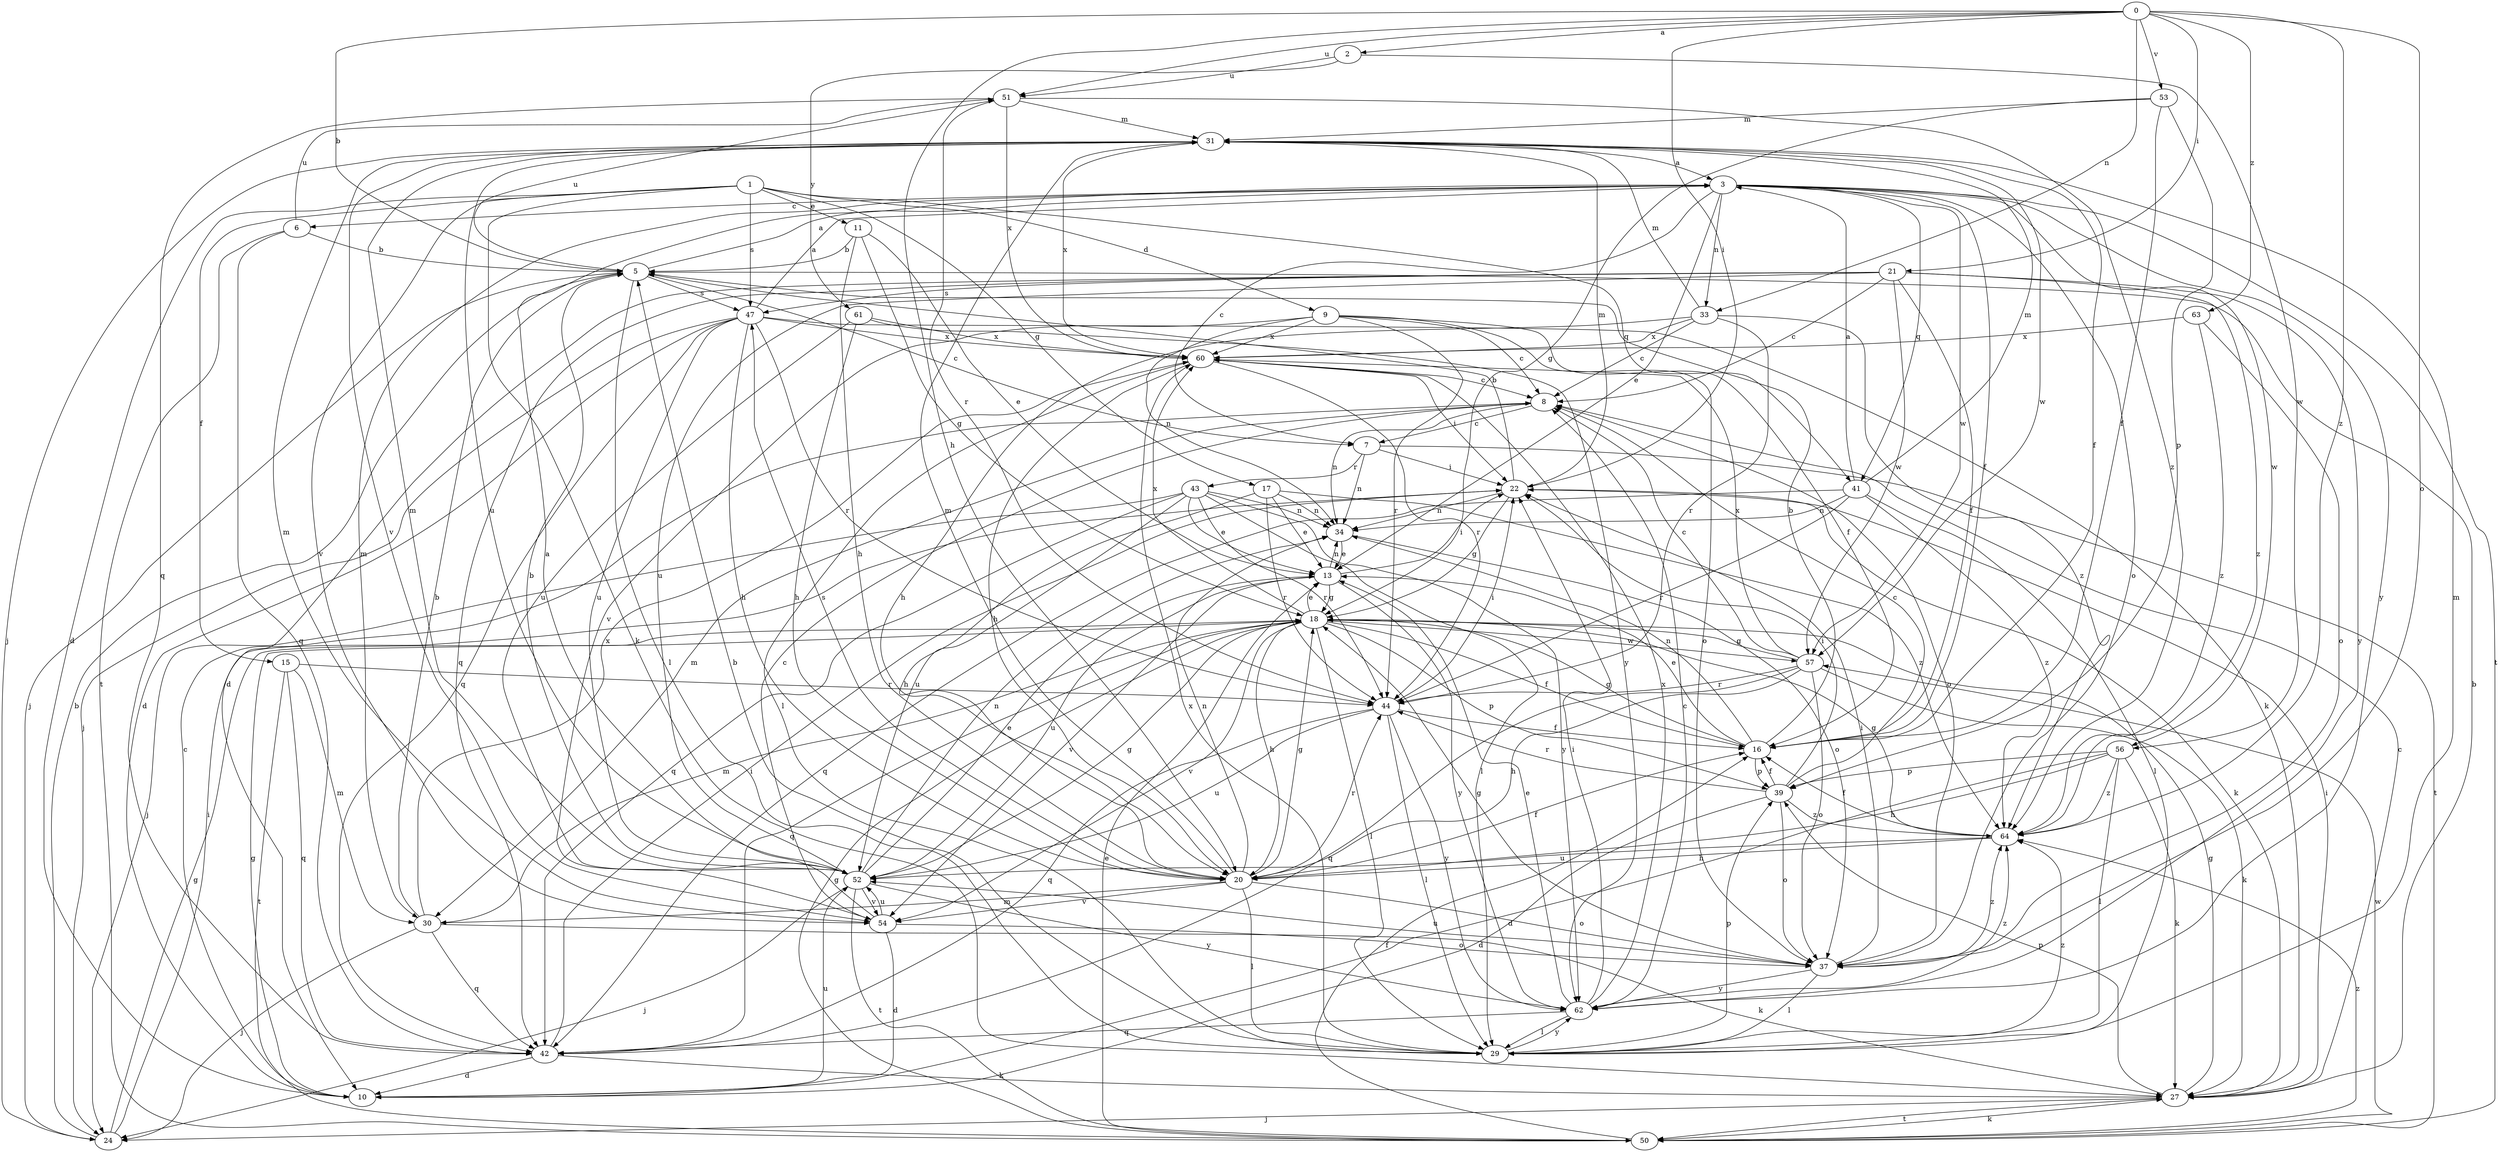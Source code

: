 strict digraph  {
0;
1;
2;
3;
5;
6;
7;
8;
9;
10;
11;
13;
15;
16;
17;
18;
20;
21;
22;
24;
27;
29;
30;
31;
33;
34;
37;
39;
41;
42;
43;
44;
47;
50;
51;
52;
53;
54;
56;
57;
60;
61;
62;
63;
64;
0 -> 2  [label=a];
0 -> 5  [label=b];
0 -> 20  [label=h];
0 -> 21  [label=i];
0 -> 22  [label=i];
0 -> 33  [label=n];
0 -> 37  [label=o];
0 -> 51  [label=u];
0 -> 53  [label=v];
0 -> 63  [label=z];
0 -> 64  [label=z];
1 -> 9  [label=d];
1 -> 10  [label=d];
1 -> 11  [label=e];
1 -> 15  [label=f];
1 -> 17  [label=g];
1 -> 27  [label=k];
1 -> 41  [label=q];
1 -> 47  [label=s];
1 -> 54  [label=v];
2 -> 51  [label=u];
2 -> 56  [label=w];
2 -> 61  [label=y];
3 -> 6  [label=c];
3 -> 7  [label=c];
3 -> 13  [label=e];
3 -> 16  [label=f];
3 -> 30  [label=m];
3 -> 33  [label=n];
3 -> 37  [label=o];
3 -> 41  [label=q];
3 -> 50  [label=t];
3 -> 56  [label=w];
3 -> 57  [label=w];
3 -> 62  [label=y];
5 -> 3  [label=a];
5 -> 7  [label=c];
5 -> 24  [label=j];
5 -> 29  [label=l];
5 -> 47  [label=s];
5 -> 51  [label=u];
6 -> 5  [label=b];
6 -> 42  [label=q];
6 -> 50  [label=t];
6 -> 51  [label=u];
7 -> 22  [label=i];
7 -> 34  [label=n];
7 -> 43  [label=r];
7 -> 50  [label=t];
8 -> 7  [label=c];
8 -> 30  [label=m];
8 -> 34  [label=n];
8 -> 37  [label=o];
9 -> 8  [label=c];
9 -> 16  [label=f];
9 -> 34  [label=n];
9 -> 37  [label=o];
9 -> 44  [label=r];
9 -> 54  [label=v];
9 -> 60  [label=x];
10 -> 8  [label=c];
10 -> 18  [label=g];
10 -> 52  [label=u];
11 -> 5  [label=b];
11 -> 13  [label=e];
11 -> 18  [label=g];
11 -> 20  [label=h];
13 -> 18  [label=g];
13 -> 22  [label=i];
13 -> 34  [label=n];
13 -> 52  [label=u];
13 -> 54  [label=v];
13 -> 62  [label=y];
15 -> 30  [label=m];
15 -> 42  [label=q];
15 -> 44  [label=r];
15 -> 50  [label=t];
16 -> 5  [label=b];
16 -> 13  [label=e];
16 -> 18  [label=g];
16 -> 34  [label=n];
16 -> 39  [label=p];
17 -> 13  [label=e];
17 -> 20  [label=h];
17 -> 34  [label=n];
17 -> 44  [label=r];
17 -> 64  [label=z];
18 -> 13  [label=e];
18 -> 16  [label=f];
18 -> 20  [label=h];
18 -> 29  [label=l];
18 -> 30  [label=m];
18 -> 39  [label=p];
18 -> 42  [label=q];
18 -> 54  [label=v];
18 -> 57  [label=w];
18 -> 60  [label=x];
20 -> 16  [label=f];
20 -> 18  [label=g];
20 -> 29  [label=l];
20 -> 30  [label=m];
20 -> 31  [label=m];
20 -> 34  [label=n];
20 -> 37  [label=o];
20 -> 44  [label=r];
20 -> 47  [label=s];
20 -> 54  [label=v];
21 -> 8  [label=c];
21 -> 10  [label=d];
21 -> 16  [label=f];
21 -> 42  [label=q];
21 -> 47  [label=s];
21 -> 52  [label=u];
21 -> 57  [label=w];
21 -> 62  [label=y];
21 -> 64  [label=z];
22 -> 5  [label=b];
22 -> 18  [label=g];
22 -> 27  [label=k];
22 -> 31  [label=m];
22 -> 34  [label=n];
24 -> 5  [label=b];
24 -> 18  [label=g];
24 -> 22  [label=i];
27 -> 5  [label=b];
27 -> 8  [label=c];
27 -> 18  [label=g];
27 -> 22  [label=i];
27 -> 24  [label=j];
27 -> 39  [label=p];
27 -> 50  [label=t];
29 -> 5  [label=b];
29 -> 31  [label=m];
29 -> 39  [label=p];
29 -> 60  [label=x];
29 -> 62  [label=y];
29 -> 64  [label=z];
30 -> 5  [label=b];
30 -> 24  [label=j];
30 -> 27  [label=k];
30 -> 42  [label=q];
30 -> 60  [label=x];
31 -> 3  [label=a];
31 -> 16  [label=f];
31 -> 24  [label=j];
31 -> 52  [label=u];
31 -> 54  [label=v];
31 -> 57  [label=w];
31 -> 60  [label=x];
33 -> 8  [label=c];
33 -> 20  [label=h];
33 -> 31  [label=m];
33 -> 44  [label=r];
33 -> 60  [label=x];
33 -> 64  [label=z];
34 -> 13  [label=e];
34 -> 37  [label=o];
37 -> 18  [label=g];
37 -> 22  [label=i];
37 -> 29  [label=l];
37 -> 52  [label=u];
37 -> 62  [label=y];
37 -> 64  [label=z];
39 -> 8  [label=c];
39 -> 10  [label=d];
39 -> 16  [label=f];
39 -> 22  [label=i];
39 -> 37  [label=o];
39 -> 44  [label=r];
39 -> 64  [label=z];
41 -> 3  [label=a];
41 -> 29  [label=l];
41 -> 31  [label=m];
41 -> 34  [label=n];
41 -> 42  [label=q];
41 -> 44  [label=r];
41 -> 64  [label=z];
42 -> 10  [label=d];
42 -> 22  [label=i];
42 -> 27  [label=k];
43 -> 13  [label=e];
43 -> 24  [label=j];
43 -> 29  [label=l];
43 -> 34  [label=n];
43 -> 42  [label=q];
43 -> 44  [label=r];
43 -> 52  [label=u];
43 -> 62  [label=y];
44 -> 16  [label=f];
44 -> 22  [label=i];
44 -> 29  [label=l];
44 -> 42  [label=q];
44 -> 52  [label=u];
44 -> 62  [label=y];
47 -> 3  [label=a];
47 -> 10  [label=d];
47 -> 20  [label=h];
47 -> 24  [label=j];
47 -> 27  [label=k];
47 -> 42  [label=q];
47 -> 44  [label=r];
47 -> 52  [label=u];
47 -> 60  [label=x];
50 -> 13  [label=e];
50 -> 16  [label=f];
50 -> 18  [label=g];
50 -> 27  [label=k];
50 -> 57  [label=w];
50 -> 64  [label=z];
51 -> 31  [label=m];
51 -> 42  [label=q];
51 -> 44  [label=r];
51 -> 60  [label=x];
51 -> 64  [label=z];
52 -> 5  [label=b];
52 -> 13  [label=e];
52 -> 18  [label=g];
52 -> 24  [label=j];
52 -> 31  [label=m];
52 -> 34  [label=n];
52 -> 50  [label=t];
52 -> 54  [label=v];
52 -> 62  [label=y];
53 -> 16  [label=f];
53 -> 18  [label=g];
53 -> 31  [label=m];
53 -> 39  [label=p];
54 -> 3  [label=a];
54 -> 8  [label=c];
54 -> 10  [label=d];
54 -> 31  [label=m];
54 -> 37  [label=o];
54 -> 52  [label=u];
56 -> 10  [label=d];
56 -> 20  [label=h];
56 -> 27  [label=k];
56 -> 29  [label=l];
56 -> 39  [label=p];
56 -> 64  [label=z];
57 -> 8  [label=c];
57 -> 18  [label=g];
57 -> 20  [label=h];
57 -> 27  [label=k];
57 -> 37  [label=o];
57 -> 42  [label=q];
57 -> 44  [label=r];
57 -> 60  [label=x];
60 -> 8  [label=c];
60 -> 20  [label=h];
60 -> 22  [label=i];
60 -> 29  [label=l];
60 -> 44  [label=r];
61 -> 20  [label=h];
61 -> 52  [label=u];
61 -> 60  [label=x];
61 -> 62  [label=y];
62 -> 8  [label=c];
62 -> 13  [label=e];
62 -> 22  [label=i];
62 -> 29  [label=l];
62 -> 42  [label=q];
62 -> 60  [label=x];
62 -> 64  [label=z];
63 -> 37  [label=o];
63 -> 60  [label=x];
63 -> 64  [label=z];
64 -> 16  [label=f];
64 -> 18  [label=g];
64 -> 20  [label=h];
64 -> 52  [label=u];
}
